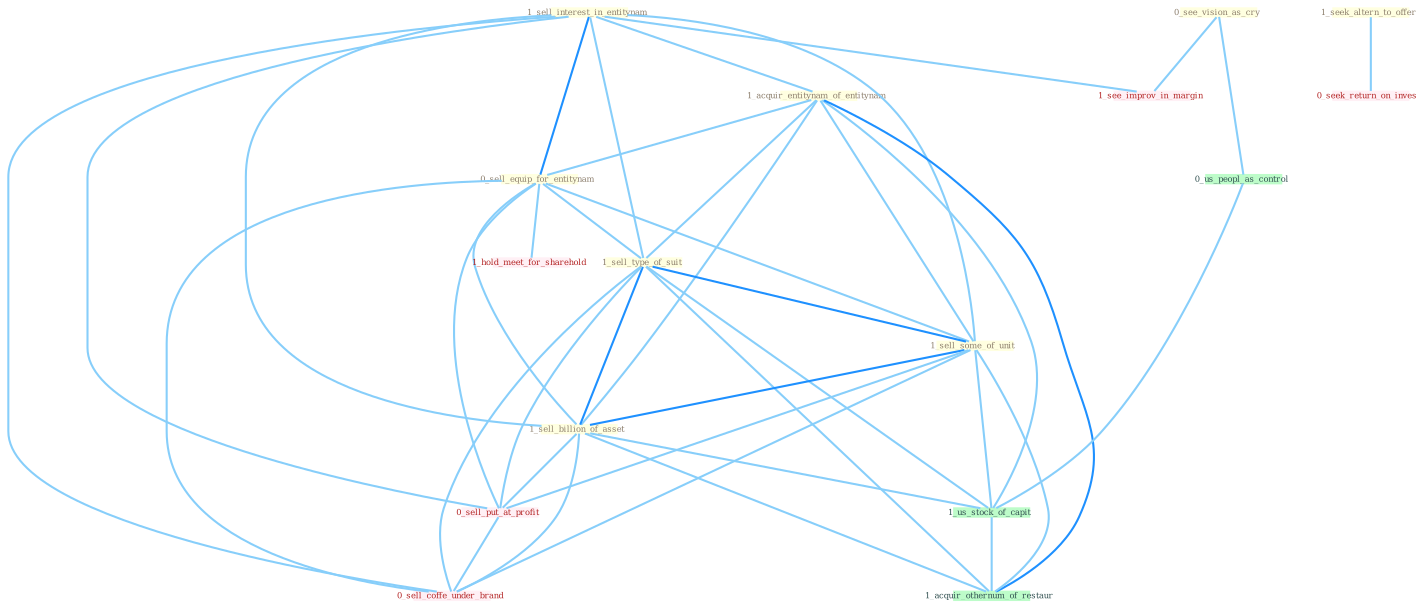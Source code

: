 Graph G{ 
    node
    [shape=polygon,style=filled,width=.5,height=.06,color="#BDFCC9",fixedsize=true,fontsize=4,
    fontcolor="#2f4f4f"];
    {node
    [color="#ffffe0", fontcolor="#8b7d6b"] "1_sell_interest_in_entitynam " "1_acquir_entitynam_of_entitynam " "0_sell_equip_for_entitynam " "1_sell_type_of_suit " "1_sell_some_of_unit " "0_see_vision_as_cry " "1_sell_billion_of_asset " "1_seek_altern_to_offer "}
{node [color="#fff0f5", fontcolor="#b22222"] "0_sell_put_at_profit " "0_seek_return_on_invest " "1_see_improv_in_margin " "0_sell_coffe_under_brand " "1_hold_meet_for_sharehold "}
edge [color="#B0E2FF"];

	"1_sell_interest_in_entitynam " -- "1_acquir_entitynam_of_entitynam " [w="1", color="#87cefa" ];
	"1_sell_interest_in_entitynam " -- "0_sell_equip_for_entitynam " [w="2", color="#1e90ff" , len=0.8];
	"1_sell_interest_in_entitynam " -- "1_sell_type_of_suit " [w="1", color="#87cefa" ];
	"1_sell_interest_in_entitynam " -- "1_sell_some_of_unit " [w="1", color="#87cefa" ];
	"1_sell_interest_in_entitynam " -- "1_sell_billion_of_asset " [w="1", color="#87cefa" ];
	"1_sell_interest_in_entitynam " -- "0_sell_put_at_profit " [w="1", color="#87cefa" ];
	"1_sell_interest_in_entitynam " -- "1_see_improv_in_margin " [w="1", color="#87cefa" ];
	"1_sell_interest_in_entitynam " -- "0_sell_coffe_under_brand " [w="1", color="#87cefa" ];
	"1_acquir_entitynam_of_entitynam " -- "0_sell_equip_for_entitynam " [w="1", color="#87cefa" ];
	"1_acquir_entitynam_of_entitynam " -- "1_sell_type_of_suit " [w="1", color="#87cefa" ];
	"1_acquir_entitynam_of_entitynam " -- "1_sell_some_of_unit " [w="1", color="#87cefa" ];
	"1_acquir_entitynam_of_entitynam " -- "1_sell_billion_of_asset " [w="1", color="#87cefa" ];
	"1_acquir_entitynam_of_entitynam " -- "1_us_stock_of_capit " [w="1", color="#87cefa" ];
	"1_acquir_entitynam_of_entitynam " -- "1_acquir_othernum_of_restaur " [w="2", color="#1e90ff" , len=0.8];
	"0_sell_equip_for_entitynam " -- "1_sell_type_of_suit " [w="1", color="#87cefa" ];
	"0_sell_equip_for_entitynam " -- "1_sell_some_of_unit " [w="1", color="#87cefa" ];
	"0_sell_equip_for_entitynam " -- "1_sell_billion_of_asset " [w="1", color="#87cefa" ];
	"0_sell_equip_for_entitynam " -- "0_sell_put_at_profit " [w="1", color="#87cefa" ];
	"0_sell_equip_for_entitynam " -- "0_sell_coffe_under_brand " [w="1", color="#87cefa" ];
	"0_sell_equip_for_entitynam " -- "1_hold_meet_for_sharehold " [w="1", color="#87cefa" ];
	"1_sell_type_of_suit " -- "1_sell_some_of_unit " [w="2", color="#1e90ff" , len=0.8];
	"1_sell_type_of_suit " -- "1_sell_billion_of_asset " [w="2", color="#1e90ff" , len=0.8];
	"1_sell_type_of_suit " -- "0_sell_put_at_profit " [w="1", color="#87cefa" ];
	"1_sell_type_of_suit " -- "1_us_stock_of_capit " [w="1", color="#87cefa" ];
	"1_sell_type_of_suit " -- "0_sell_coffe_under_brand " [w="1", color="#87cefa" ];
	"1_sell_type_of_suit " -- "1_acquir_othernum_of_restaur " [w="1", color="#87cefa" ];
	"1_sell_some_of_unit " -- "1_sell_billion_of_asset " [w="2", color="#1e90ff" , len=0.8];
	"1_sell_some_of_unit " -- "0_sell_put_at_profit " [w="1", color="#87cefa" ];
	"1_sell_some_of_unit " -- "1_us_stock_of_capit " [w="1", color="#87cefa" ];
	"1_sell_some_of_unit " -- "0_sell_coffe_under_brand " [w="1", color="#87cefa" ];
	"1_sell_some_of_unit " -- "1_acquir_othernum_of_restaur " [w="1", color="#87cefa" ];
	"0_see_vision_as_cry " -- "0_us_peopl_as_control " [w="1", color="#87cefa" ];
	"0_see_vision_as_cry " -- "1_see_improv_in_margin " [w="1", color="#87cefa" ];
	"1_sell_billion_of_asset " -- "0_sell_put_at_profit " [w="1", color="#87cefa" ];
	"1_sell_billion_of_asset " -- "1_us_stock_of_capit " [w="1", color="#87cefa" ];
	"1_sell_billion_of_asset " -- "0_sell_coffe_under_brand " [w="1", color="#87cefa" ];
	"1_sell_billion_of_asset " -- "1_acquir_othernum_of_restaur " [w="1", color="#87cefa" ];
	"1_seek_altern_to_offer " -- "0_seek_return_on_invest " [w="1", color="#87cefa" ];
	"0_us_peopl_as_control " -- "1_us_stock_of_capit " [w="1", color="#87cefa" ];
	"0_sell_put_at_profit " -- "0_sell_coffe_under_brand " [w="1", color="#87cefa" ];
	"1_us_stock_of_capit " -- "1_acquir_othernum_of_restaur " [w="1", color="#87cefa" ];
}